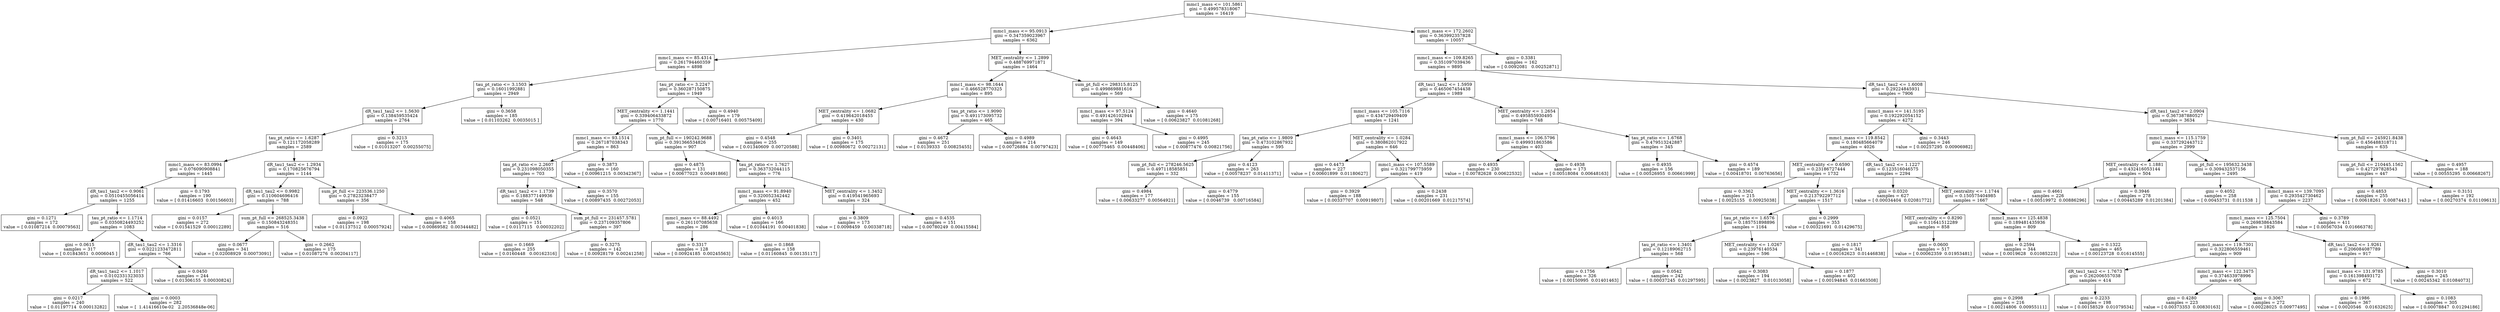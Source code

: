 digraph Tree {
0 [label="mmc1_mass <= 101.5861\ngini = 0.499578318067\nsamples = 16419", shape="box"] ;
1 [label="mmc1_mass <= 95.0913\ngini = 0.347359023967\nsamples = 6362", shape="box"] ;
0 -> 1 ;
2 [label="mmc1_mass <= 85.4314\ngini = 0.261794460359\nsamples = 4898", shape="box"] ;
1 -> 2 ;
3 [label="tau_pt_ratio <= 3.1503\ngini = 0.16011992881\nsamples = 2949", shape="box"] ;
2 -> 3 ;
4 [label="dR_tau1_tau2 <= 1.5630\ngini = 0.138459535424\nsamples = 2764", shape="box"] ;
3 -> 4 ;
5 [label="tau_pt_ratio <= 1.6287\ngini = 0.121172058289\nsamples = 2589", shape="box"] ;
4 -> 5 ;
6 [label="mmc1_mass <= 83.0994\ngini = 0.076090908841\nsamples = 1445", shape="box"] ;
5 -> 6 ;
7 [label="dR_tau1_tau2 <= 0.9061\ngini = 0.0510455056414\nsamples = 1255", shape="box"] ;
6 -> 7 ;
8 [label="gini = 0.1271\nsamples = 172\nvalue = [ 0.01087214  0.00079563]", shape="box"] ;
7 -> 8 ;
9 [label="tau_pt_ratio <= 1.1714\ngini = 0.0350824493252\nsamples = 1083", shape="box"] ;
7 -> 9 ;
10 [label="gini = 0.0615\nsamples = 317\nvalue = [ 0.01843651  0.0006045 ]", shape="box"] ;
9 -> 10 ;
11 [label="dR_tau1_tau2 <= 1.3316\ngini = 0.0221233472811\nsamples = 766", shape="box"] ;
9 -> 11 ;
12 [label="dR_tau1_tau2 <= 1.1017\ngini = 0.0102331323033\nsamples = 522", shape="box"] ;
11 -> 12 ;
13 [label="gini = 0.0217\nsamples = 240\nvalue = [ 0.01197714  0.00013282]", shape="box"] ;
12 -> 13 ;
14 [label="gini = 0.0003\nsamples = 282\nvalue = [  1.41416610e-02   2.20536848e-06]", shape="box"] ;
12 -> 14 ;
15 [label="gini = 0.0450\nsamples = 244\nvalue = [ 0.01306155  0.00030824]", shape="box"] ;
11 -> 15 ;
16 [label="gini = 0.1793\nsamples = 190\nvalue = [ 0.01416603  0.00156603]", shape="box"] ;
6 -> 16 ;
17 [label="dR_tau1_tau2 <= 1.2934\ngini = 0.170825676794\nsamples = 1144", shape="box"] ;
5 -> 17 ;
18 [label="dR_tau1_tau2 <= 0.9982\ngini = 0.110604696416\nsamples = 788", shape="box"] ;
17 -> 18 ;
19 [label="gini = 0.0157\nsamples = 272\nvalue = [ 0.01541529  0.00012289]", shape="box"] ;
18 -> 19 ;
20 [label="sum_pt_full <= 268525.3438\ngini = 0.150843248351\nsamples = 516", shape="box"] ;
18 -> 20 ;
21 [label="gini = 0.0677\nsamples = 341\nvalue = [ 0.02008929  0.00073091]", shape="box"] ;
20 -> 21 ;
22 [label="gini = 0.2662\nsamples = 175\nvalue = [ 0.01087276  0.00204117]", shape="box"] ;
20 -> 22 ;
23 [label="sum_pt_full <= 223536.1250\ngini = 0.27823238477\nsamples = 356", shape="box"] ;
17 -> 23 ;
24 [label="gini = 0.0922\nsamples = 198\nvalue = [ 0.01137512  0.00057924]", shape="box"] ;
23 -> 24 ;
25 [label="gini = 0.4065\nsamples = 158\nvalue = [ 0.00869582  0.00344482]", shape="box"] ;
23 -> 25 ;
26 [label="gini = 0.3213\nsamples = 175\nvalue = [ 0.01013207  0.00255075]", shape="box"] ;
4 -> 26 ;
27 [label="gini = 0.3658\nsamples = 185\nvalue = [ 0.01103262  0.0035015 ]", shape="box"] ;
3 -> 27 ;
28 [label="tau_pt_ratio <= 3.2247\ngini = 0.360287150875\nsamples = 1949", shape="box"] ;
2 -> 28 ;
29 [label="MET_centrality <= 1.1441\ngini = 0.339406433872\nsamples = 1770", shape="box"] ;
28 -> 29 ;
30 [label="mmc1_mass <= 93.1514\ngini = 0.267187038343\nsamples = 863", shape="box"] ;
29 -> 30 ;
31 [label="tau_pt_ratio <= 2.2607\ngini = 0.231098050355\nsamples = 703", shape="box"] ;
30 -> 31 ;
32 [label="dR_tau1_tau2 <= 1.1739\ngini = 0.188377149936\nsamples = 548", shape="box"] ;
31 -> 32 ;
33 [label="gini = 0.0521\nsamples = 151\nvalue = [ 0.0117115   0.00032202]", shape="box"] ;
32 -> 33 ;
34 [label="sum_pt_full <= 231457.5781\ngini = 0.237109357806\nsamples = 397", shape="box"] ;
32 -> 34 ;
35 [label="gini = 0.1669\nsamples = 255\nvalue = [ 0.0160448   0.00162316]", shape="box"] ;
34 -> 35 ;
36 [label="gini = 0.3275\nsamples = 142\nvalue = [ 0.00928179  0.00241258]", shape="box"] ;
34 -> 36 ;
37 [label="gini = 0.3570\nsamples = 155\nvalue = [ 0.00897435  0.00272053]", shape="box"] ;
31 -> 37 ;
38 [label="gini = 0.3873\nsamples = 160\nvalue = [ 0.00961215  0.00342367]", shape="box"] ;
30 -> 38 ;
39 [label="sum_pt_full <= 190242.9688\ngini = 0.391366534826\nsamples = 907", shape="box"] ;
29 -> 39 ;
40 [label="gini = 0.4875\nsamples = 131\nvalue = [ 0.00677023  0.00491866]", shape="box"] ;
39 -> 40 ;
41 [label="tau_pt_ratio <= 1.7627\ngini = 0.363732044115\nsamples = 776", shape="box"] ;
39 -> 41 ;
42 [label="mmc1_mass <= 91.8940\ngini = 0.320052342442\nsamples = 452", shape="box"] ;
41 -> 42 ;
43 [label="mmc1_mass <= 88.4492\ngini = 0.261107085638\nsamples = 286", shape="box"] ;
42 -> 43 ;
44 [label="gini = 0.3317\nsamples = 128\nvalue = [ 0.00924185  0.00245563]", shape="box"] ;
43 -> 44 ;
45 [label="gini = 0.1868\nsamples = 158\nvalue = [ 0.01160845  0.00135117]", shape="box"] ;
43 -> 45 ;
46 [label="gini = 0.4013\nsamples = 166\nvalue = [ 0.01044191  0.00401838]", shape="box"] ;
42 -> 46 ;
47 [label="MET_centrality <= 1.3452\ngini = 0.419541965693\nsamples = 324", shape="box"] ;
41 -> 47 ;
48 [label="gini = 0.3809\nsamples = 173\nvalue = [ 0.0098459   0.00338718]", shape="box"] ;
47 -> 48 ;
49 [label="gini = 0.4535\nsamples = 151\nvalue = [ 0.00780249  0.00415584]", shape="box"] ;
47 -> 49 ;
50 [label="gini = 0.4940\nsamples = 179\nvalue = [ 0.00716401  0.00575409]", shape="box"] ;
28 -> 50 ;
51 [label="MET_centrality <= 1.2899\ngini = 0.488769971871\nsamples = 1464", shape="box"] ;
1 -> 51 ;
52 [label="mmc1_mass <= 98.1644\ngini = 0.466528770325\nsamples = 895", shape="box"] ;
51 -> 52 ;
53 [label="MET_centrality <= 1.0682\ngini = 0.419642018455\nsamples = 430", shape="box"] ;
52 -> 53 ;
54 [label="gini = 0.4548\nsamples = 255\nvalue = [ 0.01340609  0.00720588]", shape="box"] ;
53 -> 54 ;
55 [label="gini = 0.3401\nsamples = 175\nvalue = [ 0.00980672  0.00272131]", shape="box"] ;
53 -> 55 ;
56 [label="tau_pt_ratio <= 1.9090\ngini = 0.491173095732\nsamples = 465", shape="box"] ;
52 -> 56 ;
57 [label="gini = 0.4672\nsamples = 251\nvalue = [ 0.0139333   0.00825455]", shape="box"] ;
56 -> 57 ;
58 [label="gini = 0.4989\nsamples = 214\nvalue = [ 0.00726884  0.00797423]", shape="box"] ;
56 -> 58 ;
59 [label="sum_pt_full <= 298315.8125\ngini = 0.499869881616\nsamples = 569", shape="box"] ;
51 -> 59 ;
60 [label="mmc1_mass <= 97.5124\ngini = 0.491426102944\nsamples = 394", shape="box"] ;
59 -> 60 ;
61 [label="gini = 0.4643\nsamples = 149\nvalue = [ 0.00775465  0.00448406]", shape="box"] ;
60 -> 61 ;
62 [label="gini = 0.4995\nsamples = 245\nvalue = [ 0.00877476  0.00821756]", shape="box"] ;
60 -> 62 ;
63 [label="gini = 0.4640\nsamples = 175\nvalue = [ 0.00623827  0.01081268]", shape="box"] ;
59 -> 63 ;
64 [label="mmc1_mass <= 172.2602\ngini = 0.363992357828\nsamples = 10057", shape="box"] ;
0 -> 64 ;
65 [label="mmc1_mass <= 109.8265\ngini = 0.351097039436\nsamples = 9895", shape="box"] ;
64 -> 65 ;
66 [label="dR_tau1_tau2 <= 1.5959\ngini = 0.465067454438\nsamples = 1989", shape="box"] ;
65 -> 66 ;
67 [label="mmc1_mass <= 105.7116\ngini = 0.434729409409\nsamples = 1241", shape="box"] ;
66 -> 67 ;
68 [label="tau_pt_ratio <= 1.9809\ngini = 0.473102867932\nsamples = 595", shape="box"] ;
67 -> 68 ;
69 [label="sum_pt_full <= 278246.5625\ngini = 0.497118585851\nsamples = 332", shape="box"] ;
68 -> 69 ;
70 [label="gini = 0.4984\nsamples = 177\nvalue = [ 0.00633277  0.00564921]", shape="box"] ;
69 -> 70 ;
71 [label="gini = 0.4779\nsamples = 155\nvalue = [ 0.0046739   0.00716584]", shape="box"] ;
69 -> 71 ;
72 [label="gini = 0.4123\nsamples = 263\nvalue = [ 0.00578237  0.01411371]", shape="box"] ;
68 -> 72 ;
73 [label="MET_centrality <= 1.0284\ngini = 0.380862017922\nsamples = 646", shape="box"] ;
67 -> 73 ;
74 [label="gini = 0.4473\nsamples = 227\nvalue = [ 0.00601899  0.01180627]", shape="box"] ;
73 -> 74 ;
75 [label="mmc1_mass <= 107.5589\ngini = 0.321799775959\nsamples = 419", shape="box"] ;
73 -> 75 ;
76 [label="gini = 0.3929\nsamples = 188\nvalue = [ 0.00337707  0.00919807]", shape="box"] ;
75 -> 76 ;
77 [label="gini = 0.2438\nsamples = 231\nvalue = [ 0.00201669  0.01217574]", shape="box"] ;
75 -> 77 ;
78 [label="MET_centrality <= 1.2654\ngini = 0.495855930495\nsamples = 748", shape="box"] ;
66 -> 78 ;
79 [label="mmc1_mass <= 106.5796\ngini = 0.499931863586\nsamples = 403", shape="box"] ;
78 -> 79 ;
80 [label="gini = 0.4935\nsamples = 230\nvalue = [ 0.00782628  0.00622532]", shape="box"] ;
79 -> 80 ;
81 [label="gini = 0.4938\nsamples = 173\nvalue = [ 0.00518084  0.00648163]", shape="box"] ;
79 -> 81 ;
82 [label="tau_pt_ratio <= 1.6768\ngini = 0.479513242887\nsamples = 345", shape="box"] ;
78 -> 82 ;
83 [label="gini = 0.4935\nsamples = 156\nvalue = [ 0.00526955  0.00661999]", shape="box"] ;
82 -> 83 ;
84 [label="gini = 0.4574\nsamples = 189\nvalue = [ 0.00418701  0.00763656]", shape="box"] ;
82 -> 84 ;
85 [label="dR_tau1_tau2 <= 1.6008\ngini = 0.29224845931\nsamples = 7906", shape="box"] ;
65 -> 85 ;
86 [label="mmc1_mass <= 141.5195\ngini = 0.192292054152\nsamples = 4272", shape="box"] ;
85 -> 86 ;
87 [label="mmc1_mass <= 119.8542\ngini = 0.180485664079\nsamples = 4026", shape="box"] ;
86 -> 87 ;
88 [label="MET_centrality <= 0.6590\ngini = 0.23186727444\nsamples = 1732", shape="box"] ;
87 -> 88 ;
89 [label="gini = 0.3362\nsamples = 215\nvalue = [ 0.0025155   0.00925038]", shape="box"] ;
88 -> 89 ;
90 [label="MET_centrality <= 1.3616\ngini = 0.213792297712\nsamples = 1517", shape="box"] ;
88 -> 90 ;
91 [label="tau_pt_ratio <= 1.6576\ngini = 0.185751898896\nsamples = 1164", shape="box"] ;
90 -> 91 ;
92 [label="tau_pt_ratio <= 1.3401\ngini = 0.12189062715\nsamples = 568", shape="box"] ;
91 -> 92 ;
93 [label="gini = 0.1756\nsamples = 326\nvalue = [ 0.00150995  0.01401463]", shape="box"] ;
92 -> 93 ;
94 [label="gini = 0.0542\nsamples = 242\nvalue = [ 0.00037245  0.01297595]", shape="box"] ;
92 -> 94 ;
95 [label="MET_centrality <= 1.0267\ngini = 0.23976140534\nsamples = 596", shape="box"] ;
91 -> 95 ;
96 [label="gini = 0.3083\nsamples = 194\nvalue = [ 0.0023827   0.01013058]", shape="box"] ;
95 -> 96 ;
97 [label="gini = 0.1877\nsamples = 402\nvalue = [ 0.00194845  0.01663508]", shape="box"] ;
95 -> 97 ;
98 [label="gini = 0.2999\nsamples = 353\nvalue = [ 0.00321691  0.01429675]", shape="box"] ;
90 -> 98 ;
99 [label="dR_tau1_tau2 <= 1.1227\ngini = 0.123516046575\nsamples = 2294", shape="box"] ;
87 -> 99 ;
100 [label="gini = 0.0320\nsamples = 627\nvalue = [ 0.00034404  0.02081772]", shape="box"] ;
99 -> 100 ;
101 [label="MET_centrality <= 1.1744\ngini = 0.150575404985\nsamples = 1667", shape="box"] ;
99 -> 101 ;
102 [label="MET_centrality <= 0.8290\ngini = 0.11641512289\nsamples = 858", shape="box"] ;
101 -> 102 ;
103 [label="gini = 0.1817\nsamples = 341\nvalue = [ 0.00162623  0.01446838]", shape="box"] ;
102 -> 103 ;
104 [label="gini = 0.0600\nsamples = 517\nvalue = [ 0.00062359  0.01953481]", shape="box"] ;
102 -> 104 ;
105 [label="mmc1_mass <= 125.4838\ngini = 0.189481435936\nsamples = 809", shape="box"] ;
101 -> 105 ;
106 [label="gini = 0.2594\nsamples = 344\nvalue = [ 0.0019628   0.01085223]", shape="box"] ;
105 -> 106 ;
107 [label="gini = 0.1322\nsamples = 465\nvalue = [ 0.00123728  0.01614555]", shape="box"] ;
105 -> 107 ;
108 [label="gini = 0.3443\nsamples = 246\nvalue = [ 0.00257295  0.00906982]", shape="box"] ;
86 -> 108 ;
109 [label="dR_tau1_tau2 <= 2.0904\ngini = 0.367387880527\nsamples = 3634", shape="box"] ;
85 -> 109 ;
110 [label="mmc1_mass <= 115.1759\ngini = 0.337292443712\nsamples = 2999", shape="box"] ;
109 -> 110 ;
111 [label="MET_centrality <= 1.1881\ngini = 0.432416053144\nsamples = 504", shape="box"] ;
110 -> 111 ;
112 [label="gini = 0.4661\nsamples = 226\nvalue = [ 0.00519972  0.00886296]", shape="box"] ;
111 -> 112 ;
113 [label="gini = 0.3946\nsamples = 278\nvalue = [ 0.00445289  0.01201384]", shape="box"] ;
111 -> 113 ;
114 [label="sum_pt_full <= 195632.3438\ngini = 0.309432537156\nsamples = 2495", shape="box"] ;
110 -> 114 ;
115 [label="gini = 0.4052\nsamples = 258\nvalue = [ 0.00453731  0.011538  ]", shape="box"] ;
114 -> 115 ;
116 [label="mmc1_mass <= 139.7095\ngini = 0.293542730462\nsamples = 2237", shape="box"] ;
114 -> 116 ;
117 [label="mmc1_mass <= 125.7504\ngini = 0.269838643584\nsamples = 1826", shape="box"] ;
116 -> 117 ;
118 [label="mmc1_mass <= 119.7301\ngini = 0.322806559461\nsamples = 909", shape="box"] ;
117 -> 118 ;
119 [label="dR_tau1_tau2 <= 1.7673\ngini = 0.262006557038\nsamples = 414", shape="box"] ;
118 -> 119 ;
120 [label="gini = 0.2998\nsamples = 216\nvalue = [ 0.00214806  0.00955111]", shape="box"] ;
119 -> 120 ;
121 [label="gini = 0.2233\nsamples = 198\nvalue = [ 0.00158529  0.01079534]", shape="box"] ;
119 -> 121 ;
122 [label="mmc1_mass <= 122.3475\ngini = 0.374633978996\nsamples = 495", shape="box"] ;
118 -> 122 ;
123 [label="gini = 0.4280\nsamples = 223\nvalue = [ 0.00373353  0.00830163]", shape="box"] ;
122 -> 123 ;
124 [label="gini = 0.3067\nsamples = 272\nvalue = [ 0.00228025  0.00977495]", shape="box"] ;
122 -> 124 ;
125 [label="dR_tau1_tau2 <= 1.9261\ngini = 0.206084087789\nsamples = 917", shape="box"] ;
117 -> 125 ;
126 [label="mmc1_mass <= 131.9785\ngini = 0.161398493172\nsamples = 672", shape="box"] ;
125 -> 126 ;
127 [label="gini = 0.1986\nsamples = 367\nvalue = [ 0.0020546   0.01632625]", shape="box"] ;
126 -> 127 ;
128 [label="gini = 0.1083\nsamples = 305\nvalue = [ 0.00078847  0.01294186]", shape="box"] ;
126 -> 128 ;
129 [label="gini = 0.3010\nsamples = 245\nvalue = [ 0.00245342  0.01084073]", shape="box"] ;
125 -> 129 ;
130 [label="gini = 0.3789\nsamples = 411\nvalue = [ 0.00567034  0.01666378]", shape="box"] ;
116 -> 130 ;
131 [label="sum_pt_full <= 245921.8438\ngini = 0.456488318711\nsamples = 635", shape="box"] ;
109 -> 131 ;
132 [label="sum_pt_full <= 210445.1562\ngini = 0.427297828543\nsamples = 447", shape="box"] ;
131 -> 132 ;
133 [label="gini = 0.4853\nsamples = 255\nvalue = [ 0.00618261  0.0087443 ]", shape="box"] ;
132 -> 133 ;
134 [label="gini = 0.3151\nsamples = 192\nvalue = [ 0.00270374  0.01109613]", shape="box"] ;
132 -> 134 ;
135 [label="gini = 0.4957\nsamples = 188\nvalue = [ 0.00555295  0.00668267]", shape="box"] ;
131 -> 135 ;
136 [label="gini = 0.3381\nsamples = 162\nvalue = [ 0.0092081   0.00252871]", shape="box"] ;
64 -> 136 ;
}